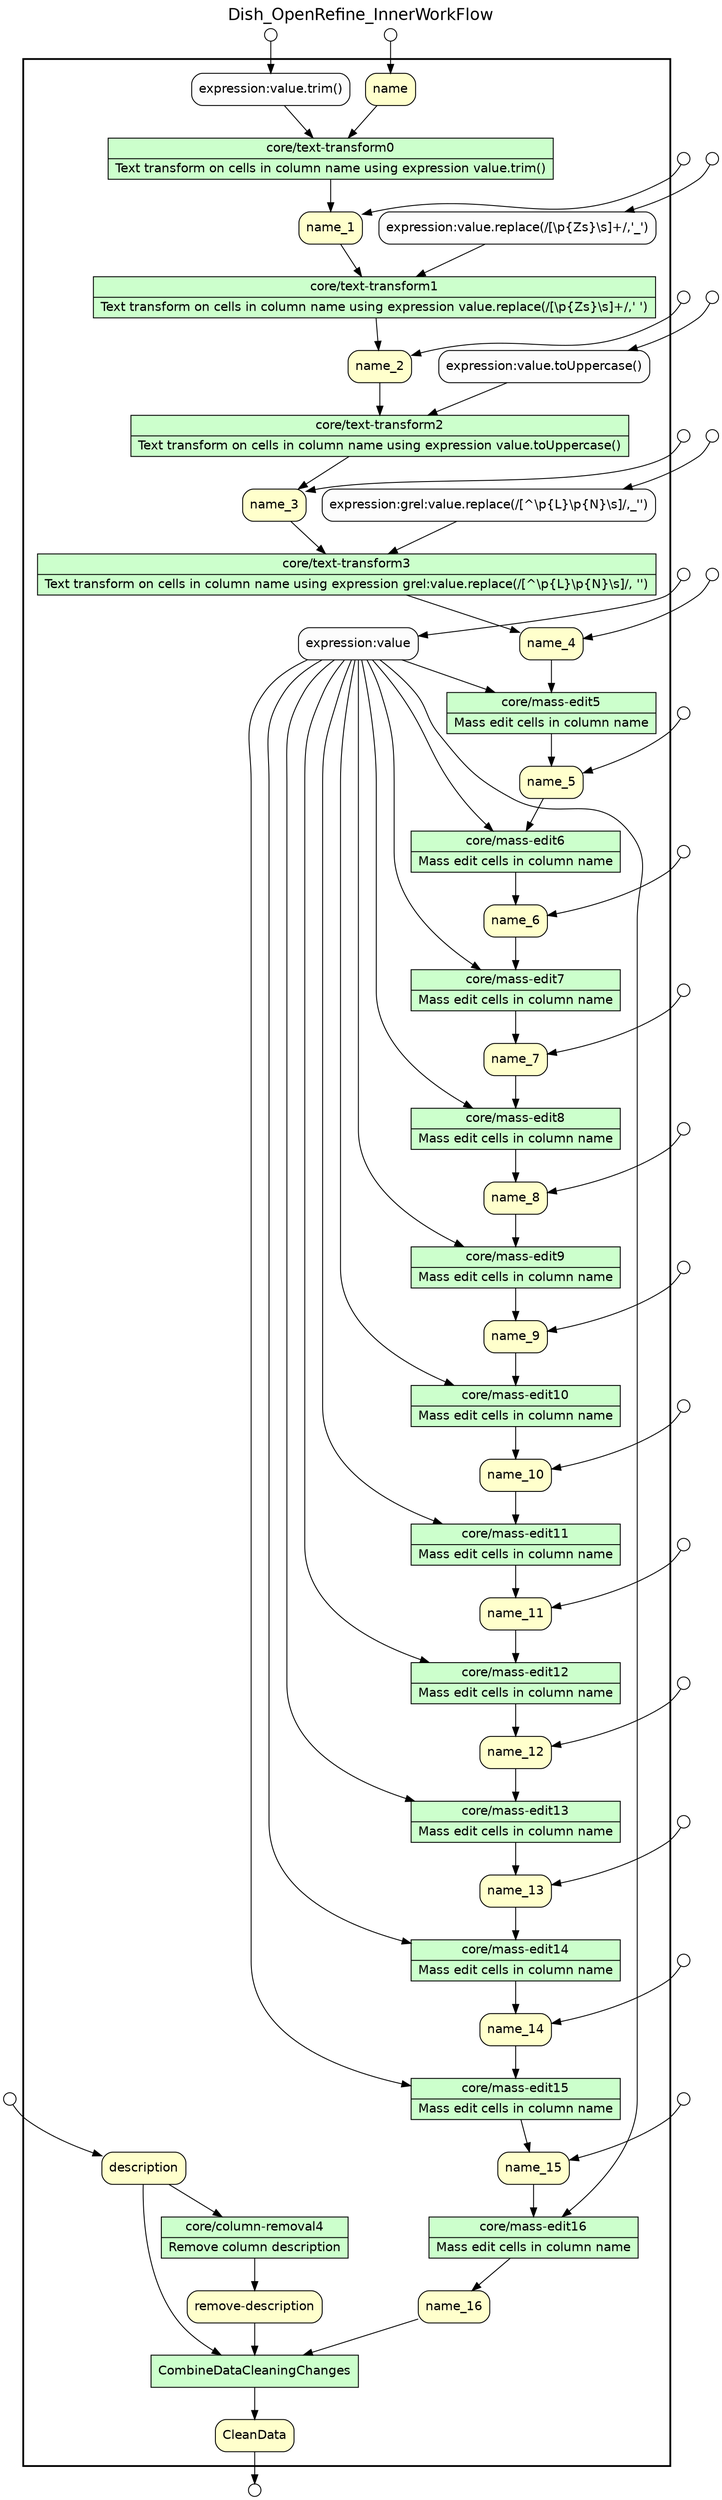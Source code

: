 
/* Start of top-level graph */
digraph Workflow {
rankdir=TB

/* Title for graph */
fontname=Helvetica; fontsize=18; labelloc=t
label=Dish_OpenRefine_InnerWorkFlow

/* Start of double cluster for drawing box around nodes in workflow */
subgraph cluster_workflow_box_outer { label=""; color=black; penwidth=2
subgraph cluster_workflow_box_inner { label=""; penwidth=0

/* Style for nodes representing atomic programs in workflow */
node[shape=box style=filled fillcolor="#CCFFCC" peripheries=1 fontname=Helvetica]

/* Nodes representing atomic programs in workflow */
"core/text-transform0" [shape=record rankdir=LR label="{<f0> core/text-transform0 |<f1> Text transform on cells in column name using expression value.trim()}"];
"core/text-transform1" [shape=record rankdir=LR label="{<f0> core/text-transform1 |<f1> Text transform on cells in column name using expression value.replace(/[\\p\{Zs\}\\s]+/,' ')}"];
"core/text-transform2" [shape=record rankdir=LR label="{<f0> core/text-transform2 |<f1> Text transform on cells in column name using expression value.toUppercase()}"];
"core/text-transform3" [shape=record rankdir=LR label="{<f0> core/text-transform3 |<f1> Text transform on cells in column name using expression grel\:value.replace(/[^\\p\{L\}\\p\{N\}\\s]/, '')}"];
"core/column-removal4" [shape=record rankdir=LR label="{<f0> core/column-removal4 |<f1> Remove column description}"];
"core/mass-edit5" [shape=record rankdir=LR label="{<f0> core/mass-edit5 |<f1> Mass edit cells in column name}"];
"core/mass-edit6" [shape=record rankdir=LR label="{<f0> core/mass-edit6 |<f1> Mass edit cells in column name}"];
"core/mass-edit7" [shape=record rankdir=LR label="{<f0> core/mass-edit7 |<f1> Mass edit cells in column name}"];
"core/mass-edit8" [shape=record rankdir=LR label="{<f0> core/mass-edit8 |<f1> Mass edit cells in column name}"];
"core/mass-edit9" [shape=record rankdir=LR label="{<f0> core/mass-edit9 |<f1> Mass edit cells in column name}"];
"core/mass-edit10" [shape=record rankdir=LR label="{<f0> core/mass-edit10 |<f1> Mass edit cells in column name}"];
"core/mass-edit11" [shape=record rankdir=LR label="{<f0> core/mass-edit11 |<f1> Mass edit cells in column name}"];
"core/mass-edit12" [shape=record rankdir=LR label="{<f0> core/mass-edit12 |<f1> Mass edit cells in column name}"];
"core/mass-edit13" [shape=record rankdir=LR label="{<f0> core/mass-edit13 |<f1> Mass edit cells in column name}"];
"core/mass-edit14" [shape=record rankdir=LR label="{<f0> core/mass-edit14 |<f1> Mass edit cells in column name}"];
"core/mass-edit15" [shape=record rankdir=LR label="{<f0> core/mass-edit15 |<f1> Mass edit cells in column name}"];
"core/mass-edit16" [shape=record rankdir=LR label="{<f0> core/mass-edit16 |<f1> Mass edit cells in column name}"];
CombineDataCleaningChanges

/* Style for nodes representing non-parameter data channels in workflow */
node[shape=box style="rounded,filled" fillcolor="#FFFFCC" peripheries=1 fontname=Helvetica]

/* Nodes for non-parameter data channels in workflow */
CleanData
name
name_1
name_2
name_3
description
name_4
name_5
name_6
name_7
name_8
name_9
name_10
name_11
name_12
name_13
name_14
name_15
name_16
"remove-description"

/* Style for nodes representing parameter channels in workflow */
node[shape=box style="rounded,filled" fillcolor="#FCFCFC" peripheries=1 fontname=Helvetica]

/* Nodes representing parameter channels in workflow */
"expression:value.trim()"
"expression:value.replace(/[\\p{Zs}\\s]+/,'_')"
"expression:value.toUppercase()"
"expression:grel:value.replace(/[^\\p{L}\\p{N}\\s]/,_'')"
"expression:value"

/* Edges representing connections between programs and channels */
"core/text-transform0" -> name_1
"expression:value.trim()" -> "core/text-transform0"
name -> "core/text-transform0"
"core/text-transform1" -> name_2
"expression:value.replace(/[\\p{Zs}\\s]+/,'_')" -> "core/text-transform1"
name_1 -> "core/text-transform1"
"core/text-transform2" -> name_3
"expression:value.toUppercase()" -> "core/text-transform2"
name_2 -> "core/text-transform2"
"core/text-transform3" -> name_4
"expression:grel:value.replace(/[^\\p{L}\\p{N}\\s]/,_'')" -> "core/text-transform3"
name_3 -> "core/text-transform3"
"core/column-removal4" -> "remove-description"
description -> "core/column-removal4"
"core/mass-edit5" -> name_5
"expression:value" -> "core/mass-edit5"
name_4 -> "core/mass-edit5"
"core/mass-edit6" -> name_6
"expression:value" -> "core/mass-edit6"
name_5 -> "core/mass-edit6"
"core/mass-edit7" -> name_7
"expression:value" -> "core/mass-edit7"
name_6 -> "core/mass-edit7"
"core/mass-edit8" -> name_8
"expression:value" -> "core/mass-edit8"
name_7 -> "core/mass-edit8"
"core/mass-edit9" -> name_9
"expression:value" -> "core/mass-edit9"
name_8 -> "core/mass-edit9"
"core/mass-edit10" -> name_10
"expression:value" -> "core/mass-edit10"
name_9 -> "core/mass-edit10"
"core/mass-edit11" -> name_11
"expression:value" -> "core/mass-edit11"
name_10 -> "core/mass-edit11"
"core/mass-edit12" -> name_12
"expression:value" -> "core/mass-edit12"
name_11 -> "core/mass-edit12"
"core/mass-edit13" -> name_13
"expression:value" -> "core/mass-edit13"
name_12 -> "core/mass-edit13"
"core/mass-edit14" -> name_14
"expression:value" -> "core/mass-edit14"
name_13 -> "core/mass-edit14"
"core/mass-edit15" -> name_15
"expression:value" -> "core/mass-edit15"
name_14 -> "core/mass-edit15"
"core/mass-edit16" -> name_16
"expression:value" -> "core/mass-edit16"
name_15 -> "core/mass-edit16"
CombineDataCleaningChanges -> CleanData
name_16 -> CombineDataCleaningChanges
description -> CombineDataCleaningChanges
"remove-description" -> CombineDataCleaningChanges

/* End of double cluster for drawing box around nodes in workflow */
}}

/* Style for nodes representing workflow input ports */
node[shape=circle style="rounded,filled" fillcolor="#FFFFFF" peripheries=1 fontname=Helvetica width=0.2]

/* Nodes representing workflow input ports */
"expression:value.replace(/[\\p{Zs}\\s]+/,'_')_input_port" [label=""]
"expression:value.toUppercase()_input_port" [label=""]
"expression:grel:value.replace(/[^\\p{L}\\p{N}\\s]/,_'')_input_port" [label=""]
"expression:value.trim()_input_port" [label=""]
"expression:value_input_port" [label=""]
description_input_port [label=""]
name_9_input_port [label=""]
name_7_input_port [label=""]
name_1_input_port [label=""]
name_15_input_port [label=""]
name_8_input_port [label=""]
name_11_input_port [label=""]
name_6_input_port [label=""]
name_10_input_port [label=""]
name_4_input_port [label=""]
name_12_input_port [label=""]
name_3_input_port [label=""]
name_14_input_port [label=""]
name_input_port [label=""]
name_13_input_port [label=""]
name_5_input_port [label=""]
name_2_input_port [label=""]

/* Style for nodes representing workflow output ports */
node[shape=circle style="rounded,filled" fillcolor="#FFFFFF" peripheries=1 fontname=Helvetica width=0.2]

/* Nodes representing workflow output ports */
CleanData_output_port [label=""]

/* Edges from input ports to channels */
"expression:value.replace(/[\\p{Zs}\\s]+/,'_')_input_port" -> "expression:value.replace(/[\\p{Zs}\\s]+/,'_')"
"expression:value.toUppercase()_input_port" -> "expression:value.toUppercase()"
"expression:grel:value.replace(/[^\\p{L}\\p{N}\\s]/,_'')_input_port" -> "expression:grel:value.replace(/[^\\p{L}\\p{N}\\s]/,_'')"
"expression:value.trim()_input_port" -> "expression:value.trim()"
"expression:value_input_port" -> "expression:value"
description_input_port -> description
name_9_input_port -> name_9
name_7_input_port -> name_7
name_1_input_port -> name_1
name_15_input_port -> name_15
name_8_input_port -> name_8
name_11_input_port -> name_11
name_6_input_port -> name_6
name_10_input_port -> name_10
name_4_input_port -> name_4
name_12_input_port -> name_12
name_3_input_port -> name_3
name_14_input_port -> name_14
name_input_port -> name
name_13_input_port -> name_13
name_5_input_port -> name_5
name_2_input_port -> name_2

/* Edges from channels to output ports */
CleanData -> CleanData_output_port

/* End of top-level graph */
}
